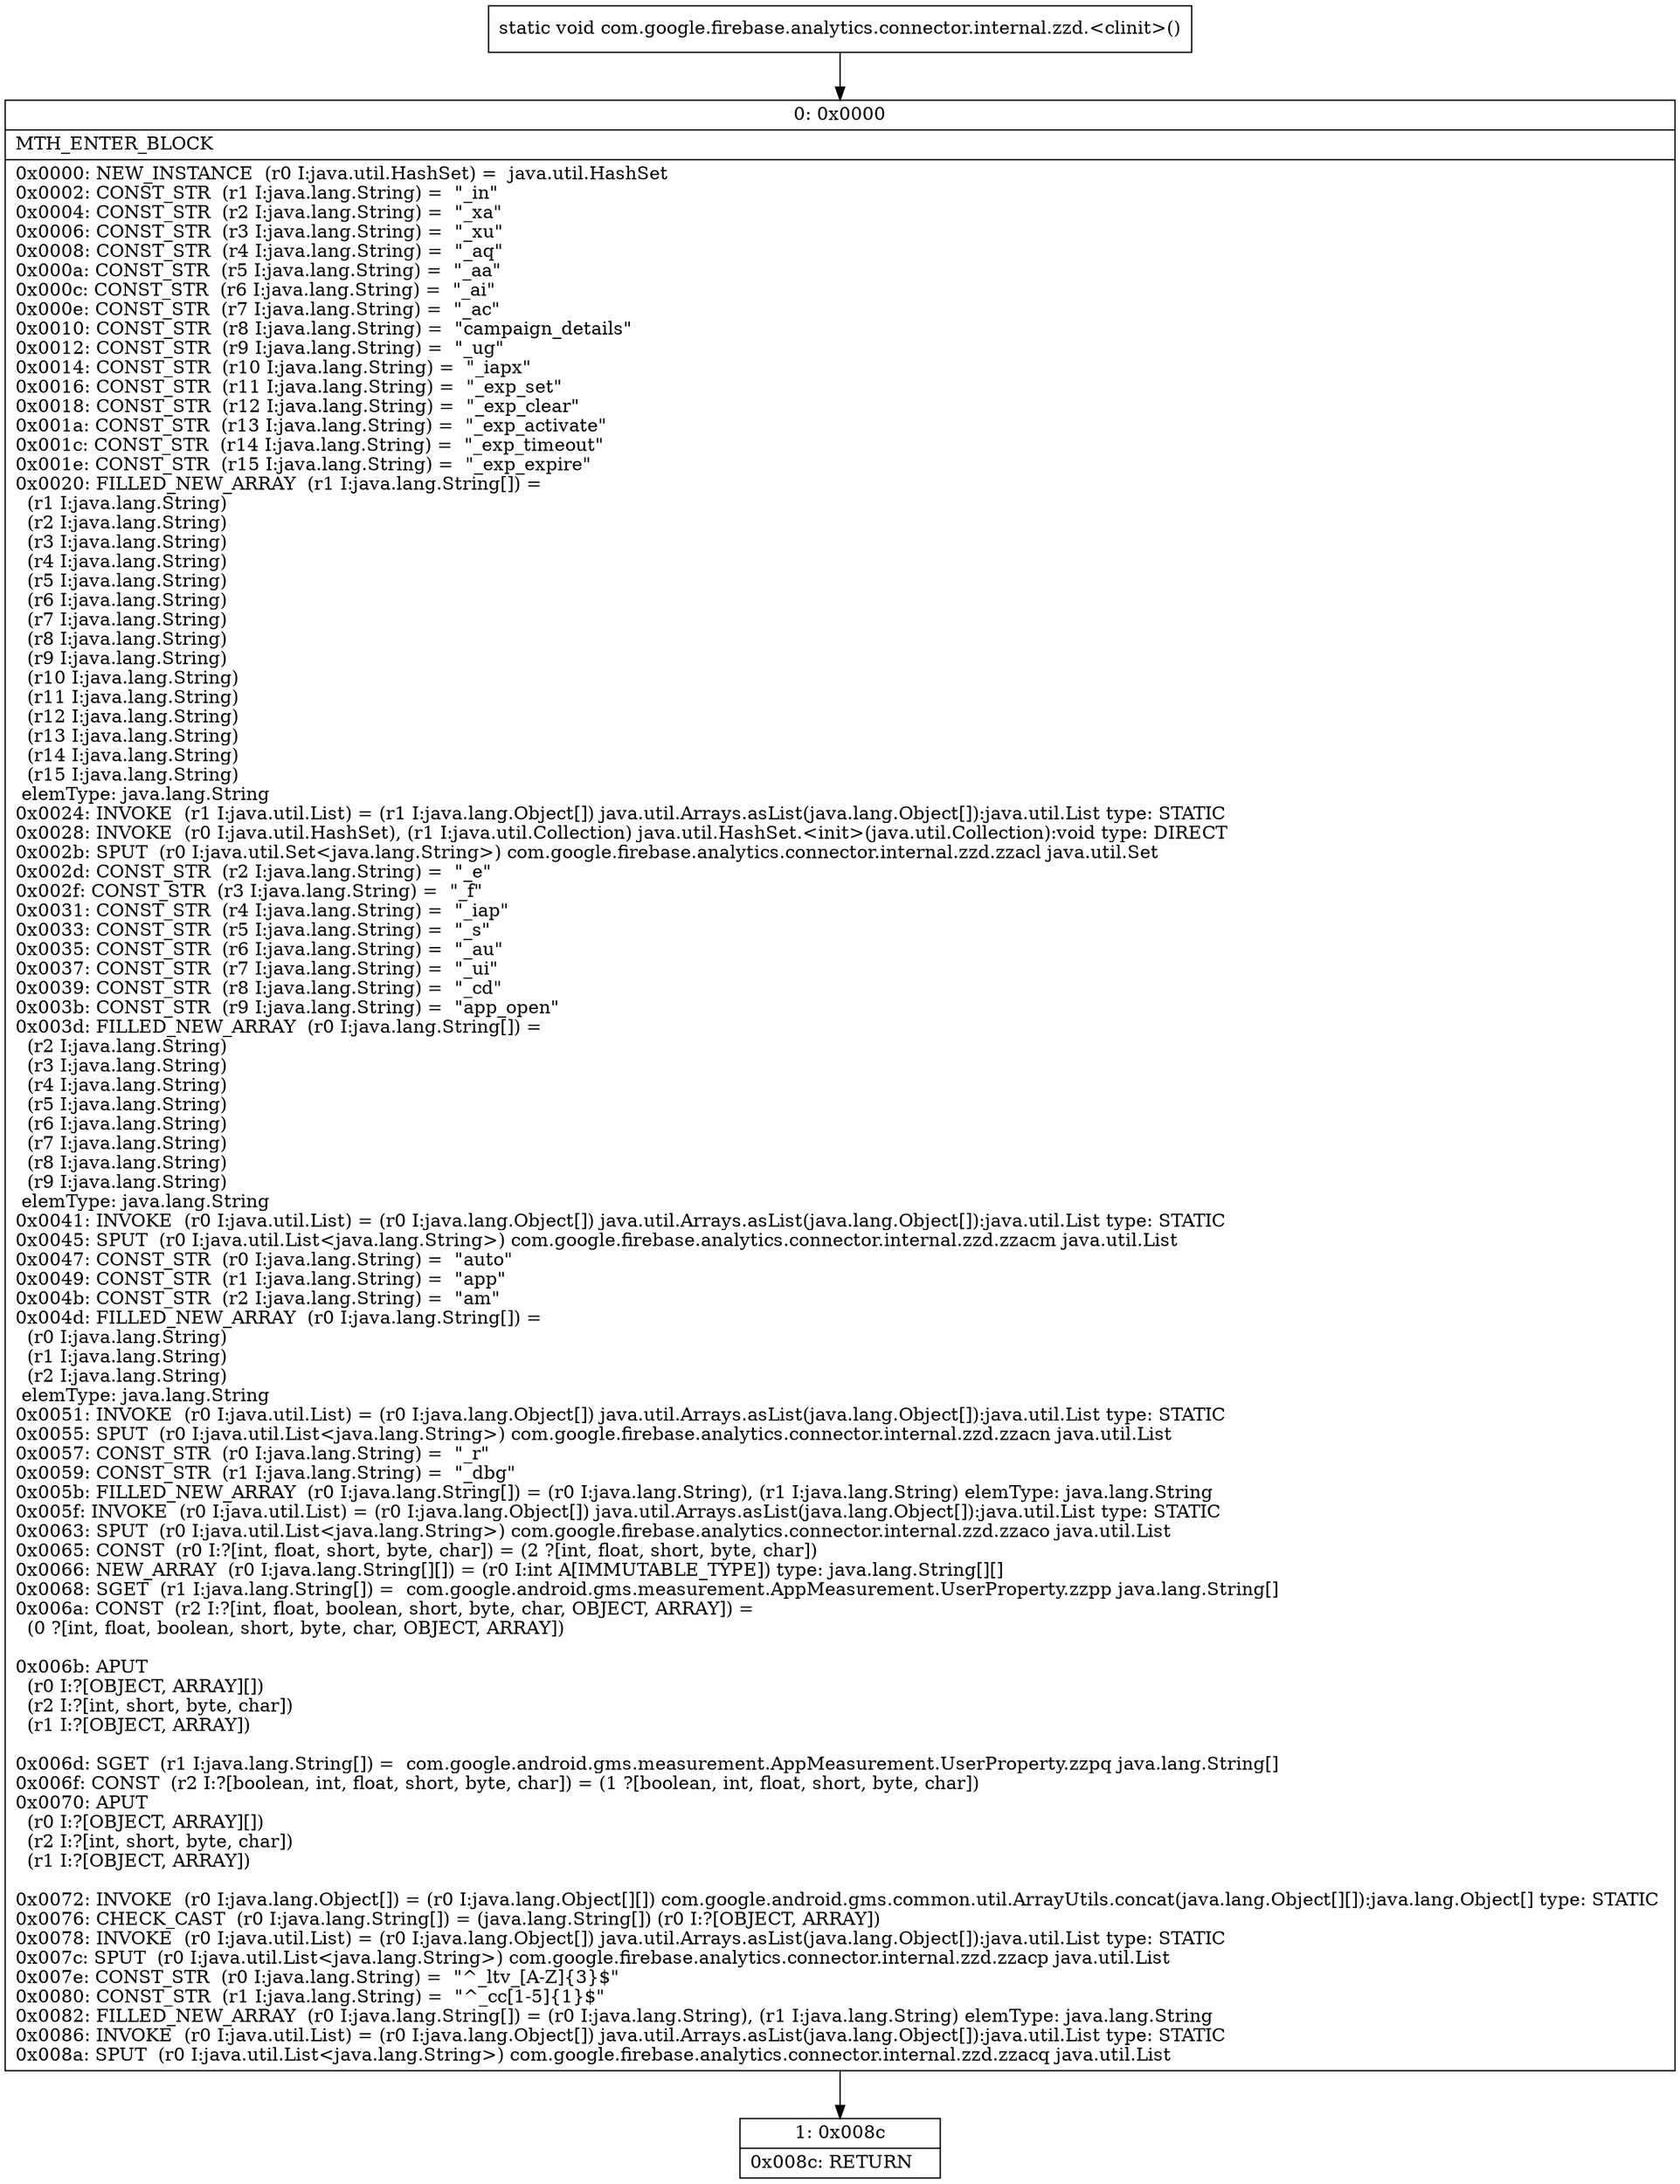 digraph "CFG forcom.google.firebase.analytics.connector.internal.zzd.\<clinit\>()V" {
Node_0 [shape=record,label="{0\:\ 0x0000|MTH_ENTER_BLOCK\l|0x0000: NEW_INSTANCE  (r0 I:java.util.HashSet) =  java.util.HashSet \l0x0002: CONST_STR  (r1 I:java.lang.String) =  \"_in\" \l0x0004: CONST_STR  (r2 I:java.lang.String) =  \"_xa\" \l0x0006: CONST_STR  (r3 I:java.lang.String) =  \"_xu\" \l0x0008: CONST_STR  (r4 I:java.lang.String) =  \"_aq\" \l0x000a: CONST_STR  (r5 I:java.lang.String) =  \"_aa\" \l0x000c: CONST_STR  (r6 I:java.lang.String) =  \"_ai\" \l0x000e: CONST_STR  (r7 I:java.lang.String) =  \"_ac\" \l0x0010: CONST_STR  (r8 I:java.lang.String) =  \"campaign_details\" \l0x0012: CONST_STR  (r9 I:java.lang.String) =  \"_ug\" \l0x0014: CONST_STR  (r10 I:java.lang.String) =  \"_iapx\" \l0x0016: CONST_STR  (r11 I:java.lang.String) =  \"_exp_set\" \l0x0018: CONST_STR  (r12 I:java.lang.String) =  \"_exp_clear\" \l0x001a: CONST_STR  (r13 I:java.lang.String) =  \"_exp_activate\" \l0x001c: CONST_STR  (r14 I:java.lang.String) =  \"_exp_timeout\" \l0x001e: CONST_STR  (r15 I:java.lang.String) =  \"_exp_expire\" \l0x0020: FILLED_NEW_ARRAY  (r1 I:java.lang.String[]) = \l  (r1 I:java.lang.String)\l  (r2 I:java.lang.String)\l  (r3 I:java.lang.String)\l  (r4 I:java.lang.String)\l  (r5 I:java.lang.String)\l  (r6 I:java.lang.String)\l  (r7 I:java.lang.String)\l  (r8 I:java.lang.String)\l  (r9 I:java.lang.String)\l  (r10 I:java.lang.String)\l  (r11 I:java.lang.String)\l  (r12 I:java.lang.String)\l  (r13 I:java.lang.String)\l  (r14 I:java.lang.String)\l  (r15 I:java.lang.String)\l elemType: java.lang.String \l0x0024: INVOKE  (r1 I:java.util.List) = (r1 I:java.lang.Object[]) java.util.Arrays.asList(java.lang.Object[]):java.util.List type: STATIC \l0x0028: INVOKE  (r0 I:java.util.HashSet), (r1 I:java.util.Collection) java.util.HashSet.\<init\>(java.util.Collection):void type: DIRECT \l0x002b: SPUT  (r0 I:java.util.Set\<java.lang.String\>) com.google.firebase.analytics.connector.internal.zzd.zzacl java.util.Set \l0x002d: CONST_STR  (r2 I:java.lang.String) =  \"_e\" \l0x002f: CONST_STR  (r3 I:java.lang.String) =  \"_f\" \l0x0031: CONST_STR  (r4 I:java.lang.String) =  \"_iap\" \l0x0033: CONST_STR  (r5 I:java.lang.String) =  \"_s\" \l0x0035: CONST_STR  (r6 I:java.lang.String) =  \"_au\" \l0x0037: CONST_STR  (r7 I:java.lang.String) =  \"_ui\" \l0x0039: CONST_STR  (r8 I:java.lang.String) =  \"_cd\" \l0x003b: CONST_STR  (r9 I:java.lang.String) =  \"app_open\" \l0x003d: FILLED_NEW_ARRAY  (r0 I:java.lang.String[]) = \l  (r2 I:java.lang.String)\l  (r3 I:java.lang.String)\l  (r4 I:java.lang.String)\l  (r5 I:java.lang.String)\l  (r6 I:java.lang.String)\l  (r7 I:java.lang.String)\l  (r8 I:java.lang.String)\l  (r9 I:java.lang.String)\l elemType: java.lang.String \l0x0041: INVOKE  (r0 I:java.util.List) = (r0 I:java.lang.Object[]) java.util.Arrays.asList(java.lang.Object[]):java.util.List type: STATIC \l0x0045: SPUT  (r0 I:java.util.List\<java.lang.String\>) com.google.firebase.analytics.connector.internal.zzd.zzacm java.util.List \l0x0047: CONST_STR  (r0 I:java.lang.String) =  \"auto\" \l0x0049: CONST_STR  (r1 I:java.lang.String) =  \"app\" \l0x004b: CONST_STR  (r2 I:java.lang.String) =  \"am\" \l0x004d: FILLED_NEW_ARRAY  (r0 I:java.lang.String[]) = \l  (r0 I:java.lang.String)\l  (r1 I:java.lang.String)\l  (r2 I:java.lang.String)\l elemType: java.lang.String \l0x0051: INVOKE  (r0 I:java.util.List) = (r0 I:java.lang.Object[]) java.util.Arrays.asList(java.lang.Object[]):java.util.List type: STATIC \l0x0055: SPUT  (r0 I:java.util.List\<java.lang.String\>) com.google.firebase.analytics.connector.internal.zzd.zzacn java.util.List \l0x0057: CONST_STR  (r0 I:java.lang.String) =  \"_r\" \l0x0059: CONST_STR  (r1 I:java.lang.String) =  \"_dbg\" \l0x005b: FILLED_NEW_ARRAY  (r0 I:java.lang.String[]) = (r0 I:java.lang.String), (r1 I:java.lang.String) elemType: java.lang.String \l0x005f: INVOKE  (r0 I:java.util.List) = (r0 I:java.lang.Object[]) java.util.Arrays.asList(java.lang.Object[]):java.util.List type: STATIC \l0x0063: SPUT  (r0 I:java.util.List\<java.lang.String\>) com.google.firebase.analytics.connector.internal.zzd.zzaco java.util.List \l0x0065: CONST  (r0 I:?[int, float, short, byte, char]) = (2 ?[int, float, short, byte, char]) \l0x0066: NEW_ARRAY  (r0 I:java.lang.String[][]) = (r0 I:int A[IMMUTABLE_TYPE]) type: java.lang.String[][] \l0x0068: SGET  (r1 I:java.lang.String[]) =  com.google.android.gms.measurement.AppMeasurement.UserProperty.zzpp java.lang.String[] \l0x006a: CONST  (r2 I:?[int, float, boolean, short, byte, char, OBJECT, ARRAY]) = \l  (0 ?[int, float, boolean, short, byte, char, OBJECT, ARRAY])\l \l0x006b: APUT  \l  (r0 I:?[OBJECT, ARRAY][])\l  (r2 I:?[int, short, byte, char])\l  (r1 I:?[OBJECT, ARRAY])\l \l0x006d: SGET  (r1 I:java.lang.String[]) =  com.google.android.gms.measurement.AppMeasurement.UserProperty.zzpq java.lang.String[] \l0x006f: CONST  (r2 I:?[boolean, int, float, short, byte, char]) = (1 ?[boolean, int, float, short, byte, char]) \l0x0070: APUT  \l  (r0 I:?[OBJECT, ARRAY][])\l  (r2 I:?[int, short, byte, char])\l  (r1 I:?[OBJECT, ARRAY])\l \l0x0072: INVOKE  (r0 I:java.lang.Object[]) = (r0 I:java.lang.Object[][]) com.google.android.gms.common.util.ArrayUtils.concat(java.lang.Object[][]):java.lang.Object[] type: STATIC \l0x0076: CHECK_CAST  (r0 I:java.lang.String[]) = (java.lang.String[]) (r0 I:?[OBJECT, ARRAY]) \l0x0078: INVOKE  (r0 I:java.util.List) = (r0 I:java.lang.Object[]) java.util.Arrays.asList(java.lang.Object[]):java.util.List type: STATIC \l0x007c: SPUT  (r0 I:java.util.List\<java.lang.String\>) com.google.firebase.analytics.connector.internal.zzd.zzacp java.util.List \l0x007e: CONST_STR  (r0 I:java.lang.String) =  \"^_ltv_[A\-Z]\{3\}$\" \l0x0080: CONST_STR  (r1 I:java.lang.String) =  \"^_cc[1\-5]\{1\}$\" \l0x0082: FILLED_NEW_ARRAY  (r0 I:java.lang.String[]) = (r0 I:java.lang.String), (r1 I:java.lang.String) elemType: java.lang.String \l0x0086: INVOKE  (r0 I:java.util.List) = (r0 I:java.lang.Object[]) java.util.Arrays.asList(java.lang.Object[]):java.util.List type: STATIC \l0x008a: SPUT  (r0 I:java.util.List\<java.lang.String\>) com.google.firebase.analytics.connector.internal.zzd.zzacq java.util.List \l}"];
Node_1 [shape=record,label="{1\:\ 0x008c|0x008c: RETURN   \l}"];
MethodNode[shape=record,label="{static void com.google.firebase.analytics.connector.internal.zzd.\<clinit\>() }"];
MethodNode -> Node_0;
Node_0 -> Node_1;
}


